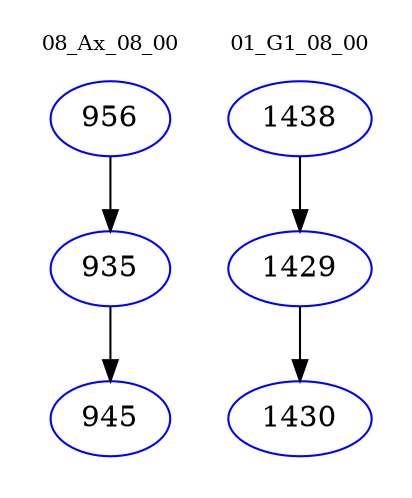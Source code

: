 digraph{
subgraph cluster_0 {
color = white
label = "08_Ax_08_00";
fontsize=10;
T0_956 [label="956", color="blue"]
T0_956 -> T0_935 [color="black"]
T0_935 [label="935", color="blue"]
T0_935 -> T0_945 [color="black"]
T0_945 [label="945", color="blue"]
}
subgraph cluster_1 {
color = white
label = "01_G1_08_00";
fontsize=10;
T1_1438 [label="1438", color="blue"]
T1_1438 -> T1_1429 [color="black"]
T1_1429 [label="1429", color="blue"]
T1_1429 -> T1_1430 [color="black"]
T1_1430 [label="1430", color="blue"]
}
}
